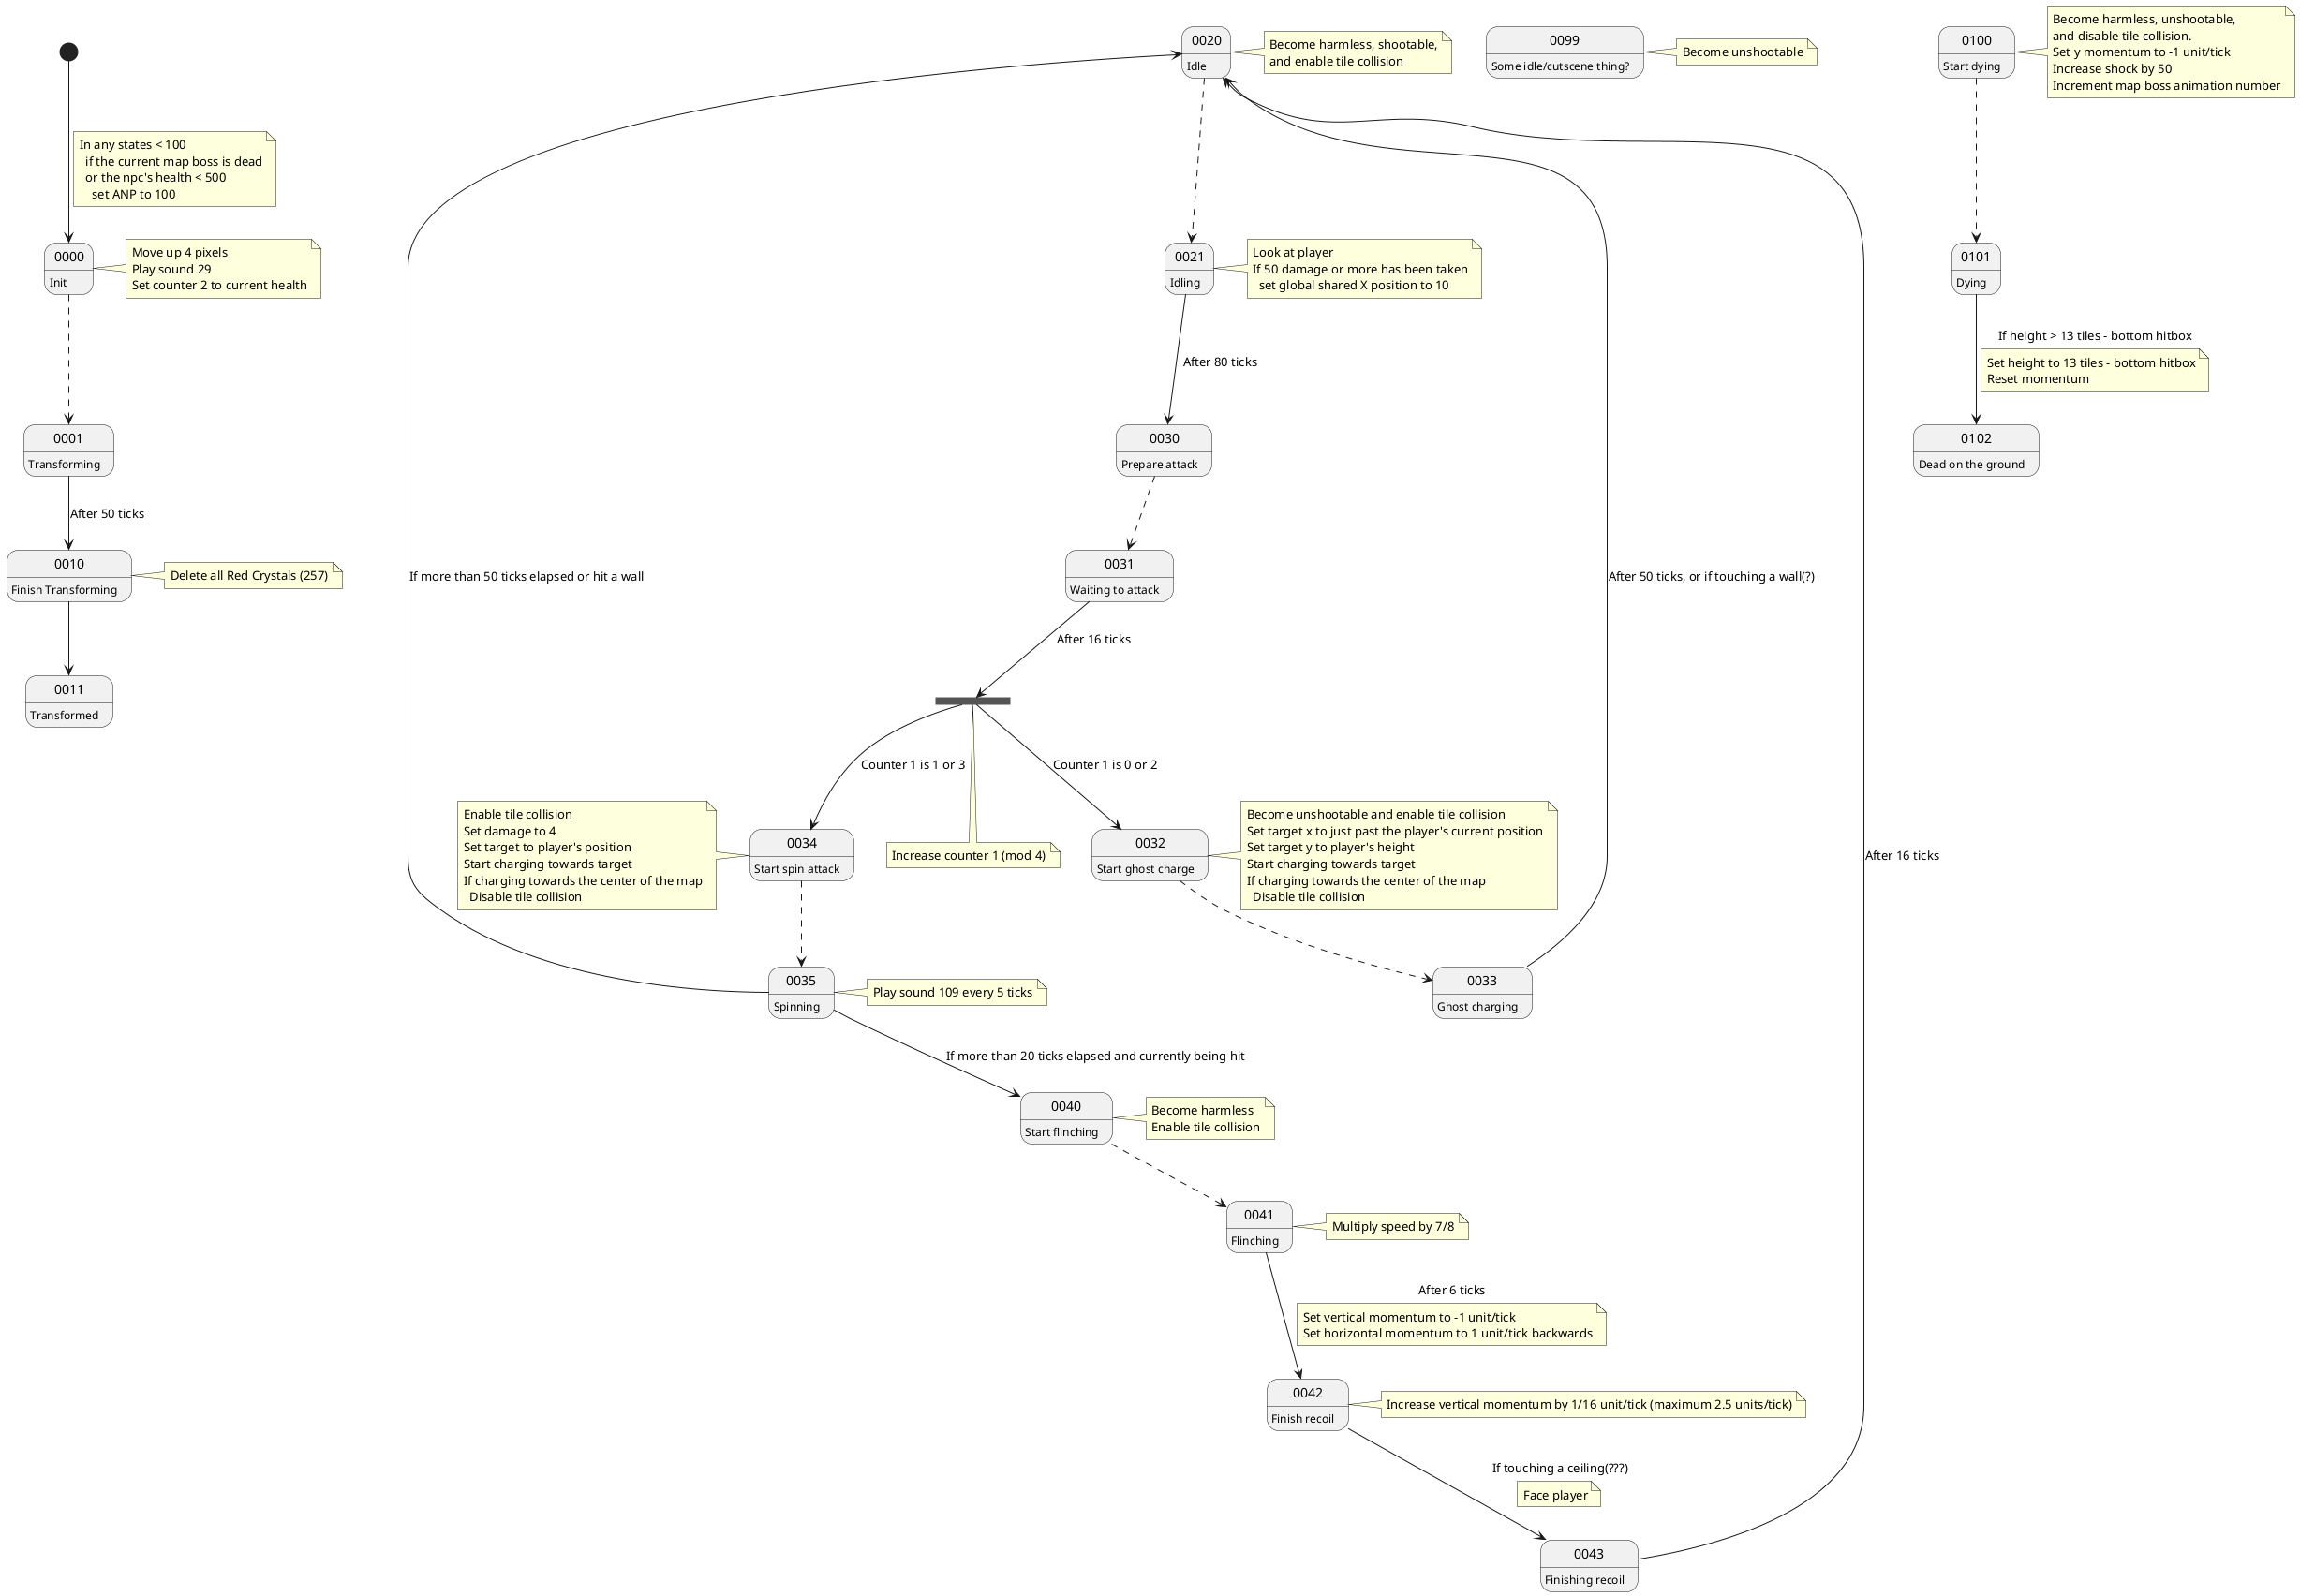 @startuml Npc 284 - Possessed Sue
[*] --> 0000
note on link 
In any states < 100
  if the current map boss is dead
  or the npc's health < 500
    set ANP to 100
end note

0000 : Init
note right of 0000
Move up 4 pixels
Play sound 29
Set counter 2 to current health
end note
0000 -[dashed]-> 0001

0001 : Transforming
0001 --> 0010 : After 50 ticks


0010 : Finish Transforming
note right of 0010 : Delete all Red Crystals (257)
0010 --> 0011

0011 : Transformed

0020 : Idle
note right of 0020
Become harmless, shootable,
and enable tile collision
end note
0020 -[dashed]-> 0021

0021 : Idling
note right of 0021
Look at player
If 50 damage or more has been taken
  set global shared X position to 10
end note
0021 --> 0030 : After 80 ticks

0030 : Prepare attack
0030 -[dashed]-> 0031

state prep <<fork>>
note bottom : Increase counter 1 (mod 4)

0031 : Waiting to attack
0031 --> prep : After 16 ticks

prep --> 0032 : Counter 1 is 0 or 2
prep --> 0034 : Counter 1 is 1 or 3

0032 : Start ghost charge
note right of 0032
Become unshootable and enable tile collision
Set target x to just past the player's current position
Set target y to player's height
Start charging towards target
If charging towards the center of the map
  Disable tile collision
end note
0032 -[dashed]-> 0033

0033 : Ghost charging
0033 --> 0020 : After 50 ticks, or if touching a wall(?)

0034 : Start spin attack
note left of 0034
Enable tile collision
Set damage to 4
Set target to player's position
Start charging towards target
If charging towards the center of the map
  Disable tile collision
end note
0034 -[dashed]-> 0035

0035 : Spinning
note right of 0035 : Play sound 109 every 5 ticks
0035 --> 0040 : If more than 20 ticks elapsed and currently being hit
0035 --> 0020 : If more than 50 ticks elapsed or hit a wall

0040 : Start flinching
note right of 0040
Become harmless
Enable tile collision
end note
0040 -[dashed]-> 0041

0041 : Flinching
note right of 0041 : Multiply speed by 7/8
0041 --> 0042 : After 6 ticks
note on link
Set vertical momentum to -1 unit/tick
Set horizontal momentum to 1 unit/tick backwards
end note

0042 : Finish recoil
note right of 0042 : Increase vertical momentum by 1/16 unit/tick (maximum 2.5 units/tick)
0042 --> 0043 : If touching a ceiling(???)
note on link : Face player

0043 : Finishing recoil
0043 --> 0020 : After 16 ticks

0099 : Some idle/cutscene thing?
note right of 0099 : Become unshootable

0100 : Start dying
note right of 0100
Become harmless, unshootable,
and disable tile collision.
Set y momentum to -1 unit/tick
Increase shock by 50
Increment map boss animation number
end note
0100 -[dashed]-> 0101

0101 : Dying
0101 --> 0102 : If height > 13 tiles - bottom hitbox
note on link
Set height to 13 tiles - bottom hitbox
Reset momentum
end note

0102 : Dead on the ground

@enduml